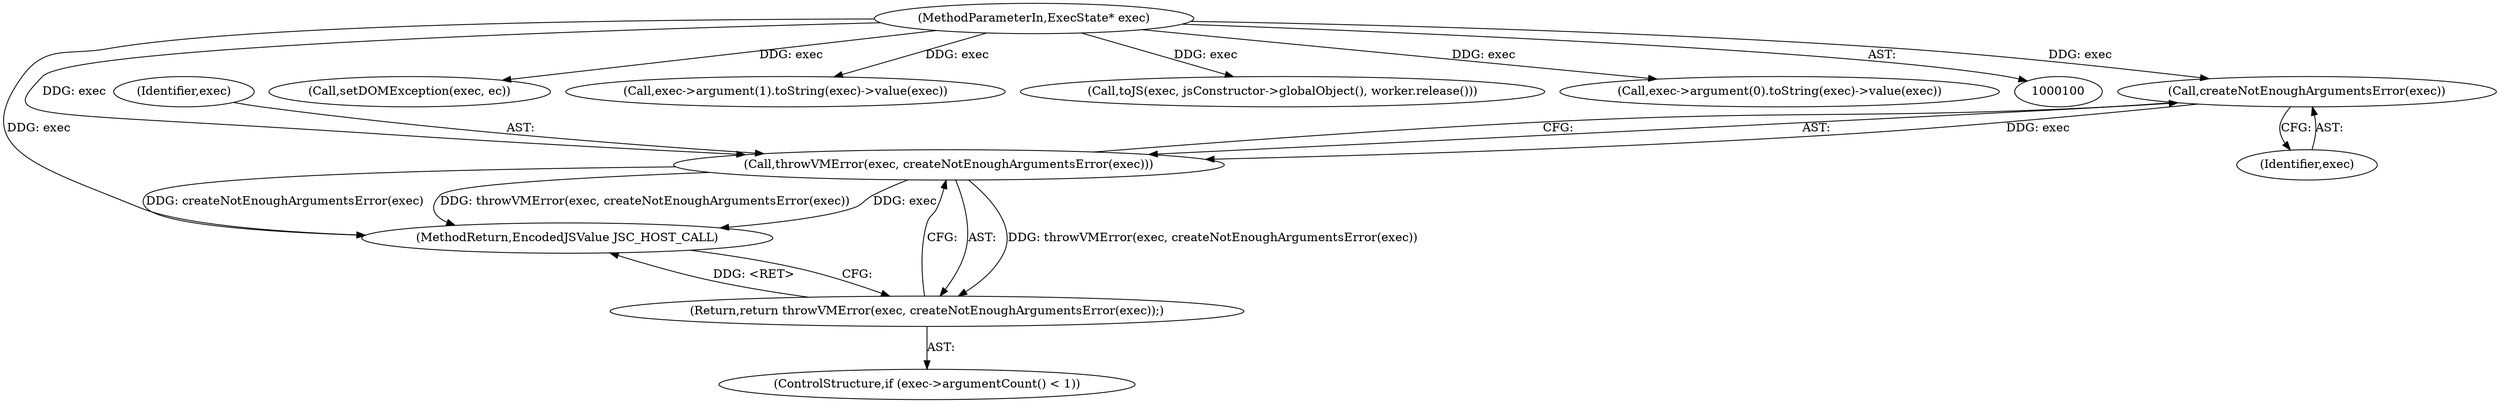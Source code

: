 digraph "0_Chrome_b944f670bb7a8a919daac497a4ea0536c954c201_4@API" {
"1000111" [label="(Call,createNotEnoughArgumentsError(exec))"];
"1000101" [label="(MethodParameterIn,ExecState* exec)"];
"1000109" [label="(Call,throwVMError(exec, createNotEnoughArgumentsError(exec)))"];
"1000108" [label="(Return,return throwVMError(exec, createNotEnoughArgumentsError(exec));)"];
"1000109" [label="(Call,throwVMError(exec, createNotEnoughArgumentsError(exec)))"];
"1000166" [label="(MethodReturn,EncodedJSValue JSC_HOST_CALL)"];
"1000108" [label="(Return,return throwVMError(exec, createNotEnoughArgumentsError(exec));)"];
"1000110" [label="(Identifier,exec)"];
"1000153" [label="(Call,setDOMException(exec, ec))"];
"1000125" [label="(Call,exec->argument(1).toString(exec)->value(exec))"];
"1000162" [label="(Call,toJS(exec, jsConstructor->globalObject(), worker.release()))"];
"1000116" [label="(Call,exec->argument(0).toString(exec)->value(exec))"];
"1000104" [label="(ControlStructure,if (exec->argumentCount() < 1))"];
"1000111" [label="(Call,createNotEnoughArgumentsError(exec))"];
"1000101" [label="(MethodParameterIn,ExecState* exec)"];
"1000112" [label="(Identifier,exec)"];
"1000111" -> "1000109"  [label="AST: "];
"1000111" -> "1000112"  [label="CFG: "];
"1000112" -> "1000111"  [label="AST: "];
"1000109" -> "1000111"  [label="CFG: "];
"1000111" -> "1000109"  [label="DDG: exec"];
"1000101" -> "1000111"  [label="DDG: exec"];
"1000101" -> "1000100"  [label="AST: "];
"1000101" -> "1000166"  [label="DDG: exec"];
"1000101" -> "1000109"  [label="DDG: exec"];
"1000101" -> "1000116"  [label="DDG: exec"];
"1000101" -> "1000125"  [label="DDG: exec"];
"1000101" -> "1000153"  [label="DDG: exec"];
"1000101" -> "1000162"  [label="DDG: exec"];
"1000109" -> "1000108"  [label="AST: "];
"1000110" -> "1000109"  [label="AST: "];
"1000108" -> "1000109"  [label="CFG: "];
"1000109" -> "1000166"  [label="DDG: exec"];
"1000109" -> "1000166"  [label="DDG: createNotEnoughArgumentsError(exec)"];
"1000109" -> "1000166"  [label="DDG: throwVMError(exec, createNotEnoughArgumentsError(exec))"];
"1000109" -> "1000108"  [label="DDG: throwVMError(exec, createNotEnoughArgumentsError(exec))"];
"1000108" -> "1000104"  [label="AST: "];
"1000166" -> "1000108"  [label="CFG: "];
"1000108" -> "1000166"  [label="DDG: <RET>"];
}
